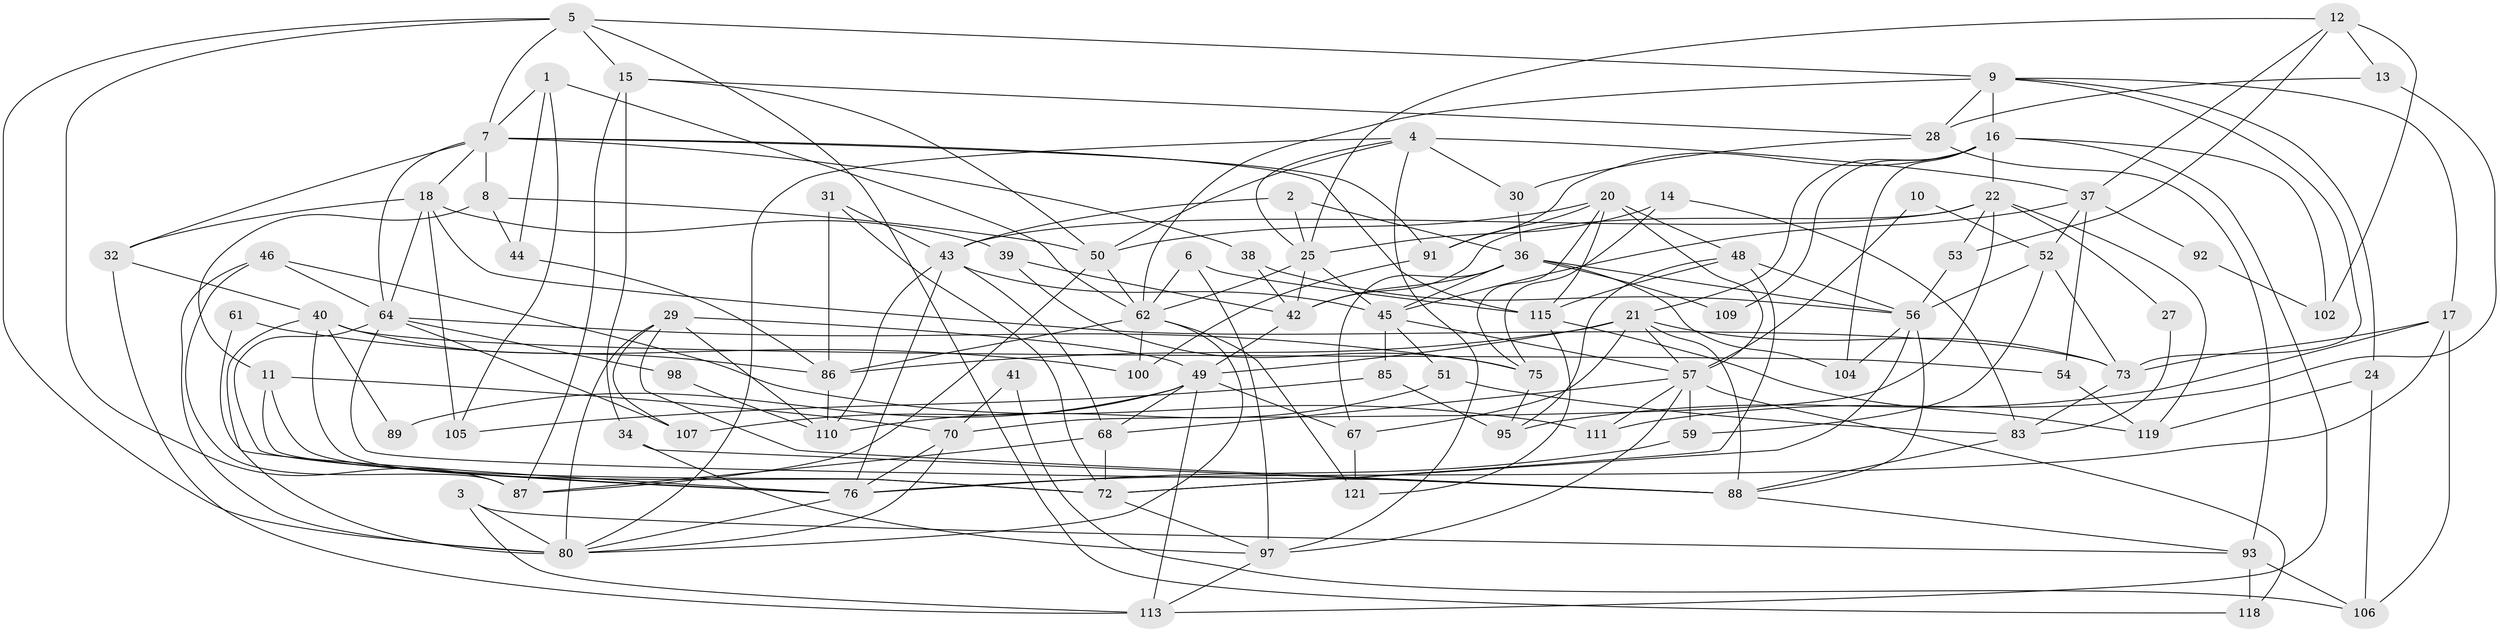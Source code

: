 // original degree distribution, {4: 0.25396825396825395, 3: 0.30952380952380953, 5: 0.16666666666666666, 8: 0.007936507936507936, 6: 0.11904761904761904, 2: 0.1111111111111111, 7: 0.031746031746031744}
// Generated by graph-tools (version 1.1) at 2025/11/02/27/25 16:11:24]
// undirected, 88 vertices, 209 edges
graph export_dot {
graph [start="1"]
  node [color=gray90,style=filled];
  1 [super="+19"];
  2;
  3;
  4 [super="+79"];
  5 [super="+103"];
  6;
  7 [super="+117"];
  8;
  9 [super="+71"];
  10;
  11 [super="+35"];
  12 [super="+81"];
  13;
  14;
  15;
  16 [super="+112"];
  17;
  18 [super="+23"];
  20 [super="+26"];
  21 [super="+96"];
  22 [super="+33"];
  24;
  25;
  27;
  28 [super="+116"];
  29 [super="+47"];
  30;
  31 [super="+126"];
  32;
  34;
  36 [super="+66"];
  37 [super="+78"];
  38;
  39;
  40 [super="+84"];
  41;
  42 [super="+58"];
  43 [super="+99"];
  44;
  45 [super="+55"];
  46;
  48 [super="+65"];
  49 [super="+63"];
  50 [super="+94"];
  51;
  52 [super="+60"];
  53;
  54 [super="+69"];
  56 [super="+122"];
  57 [super="+124"];
  59;
  61;
  62 [super="+74"];
  64 [super="+77"];
  67 [super="+90"];
  68;
  70 [super="+125"];
  72 [super="+82"];
  73 [super="+108"];
  75;
  76 [super="+123"];
  80 [super="+101"];
  83;
  85;
  86;
  87;
  88 [super="+114"];
  89;
  91;
  92;
  93 [super="+120"];
  95;
  97;
  98;
  100;
  102;
  104;
  105;
  106;
  107;
  109;
  110;
  111;
  113;
  115;
  118;
  119;
  121;
  1 -- 105;
  1 -- 7;
  1 -- 62;
  1 -- 44;
  2 -- 25;
  2 -- 36;
  2 -- 43;
  3 -- 113;
  3 -- 93;
  3 -- 80;
  4 -- 25;
  4 -- 37;
  4 -- 97;
  4 -- 50;
  4 -- 80;
  4 -- 30;
  5 -- 15;
  5 -- 118;
  5 -- 7;
  5 -- 9;
  5 -- 80;
  5 -- 87;
  6 -- 62;
  6 -- 97;
  6 -- 115;
  7 -- 115;
  7 -- 8;
  7 -- 18;
  7 -- 32;
  7 -- 38;
  7 -- 91;
  7 -- 64;
  8 -- 50;
  8 -- 11;
  8 -- 44;
  9 -- 16;
  9 -- 17;
  9 -- 28;
  9 -- 24;
  9 -- 62;
  9 -- 73;
  10 -- 57;
  10 -- 52;
  11 -- 70;
  11 -- 76;
  11 -- 72;
  12 -- 25;
  12 -- 102;
  12 -- 37;
  12 -- 53;
  12 -- 13;
  13 -- 111;
  13 -- 28;
  14 -- 25;
  14 -- 83;
  14 -- 75;
  15 -- 87;
  15 -- 34;
  15 -- 28;
  15 -- 50;
  16 -- 22;
  16 -- 102;
  16 -- 113;
  16 -- 21;
  16 -- 104;
  16 -- 91;
  16 -- 109;
  17 -- 95;
  17 -- 106;
  17 -- 76;
  17 -- 73;
  18 -- 32;
  18 -- 73;
  18 -- 105;
  18 -- 39;
  18 -- 64;
  20 -- 91;
  20 -- 75;
  20 -- 48;
  20 -- 50;
  20 -- 115;
  20 -- 57;
  21 -- 49 [weight=2];
  21 -- 86;
  21 -- 88;
  21 -- 73;
  21 -- 67;
  21 -- 57;
  22 -- 119;
  22 -- 27;
  22 -- 53;
  22 -- 42;
  22 -- 43;
  22 -- 70;
  24 -- 106;
  24 -- 119;
  25 -- 45;
  25 -- 42;
  25 -- 62;
  27 -- 83;
  28 -- 93 [weight=2];
  28 -- 30;
  29 -- 107;
  29 -- 110;
  29 -- 88;
  29 -- 49;
  29 -- 80;
  30 -- 36;
  31 -- 43;
  31 -- 86;
  31 -- 72;
  32 -- 113;
  32 -- 40;
  34 -- 97;
  34 -- 88;
  36 -- 104;
  36 -- 45;
  36 -- 56;
  36 -- 67;
  36 -- 109;
  36 -- 42;
  37 -- 92;
  37 -- 54;
  37 -- 52;
  37 -- 45;
  38 -- 42;
  38 -- 56;
  39 -- 75;
  39 -- 42;
  40 -- 86;
  40 -- 80;
  40 -- 54;
  40 -- 72;
  40 -- 89;
  41 -- 106;
  41 -- 70;
  42 -- 49;
  43 -- 110 [weight=2];
  43 -- 76;
  43 -- 68;
  43 -- 45;
  44 -- 86;
  45 -- 51;
  45 -- 85;
  45 -- 57;
  46 -- 87;
  46 -- 111;
  46 -- 64;
  46 -- 80;
  48 -- 95;
  48 -- 115;
  48 -- 72;
  48 -- 56;
  49 -- 68;
  49 -- 107;
  49 -- 89;
  49 -- 113;
  49 -- 67;
  50 -- 62;
  50 -- 87;
  51 -- 110;
  51 -- 83;
  52 -- 59;
  52 -- 56;
  52 -- 73;
  53 -- 56;
  54 -- 119;
  56 -- 104;
  56 -- 88;
  56 -- 72;
  57 -- 97;
  57 -- 68;
  57 -- 118;
  57 -- 59;
  57 -- 111;
  59 -- 76;
  61 -- 100;
  61 -- 76;
  62 -- 121;
  62 -- 100;
  62 -- 86;
  62 -- 80;
  64 -- 75;
  64 -- 98;
  64 -- 107;
  64 -- 88;
  64 -- 76;
  67 -- 121;
  68 -- 87;
  68 -- 72;
  70 -- 80;
  70 -- 76;
  72 -- 97;
  73 -- 83;
  75 -- 95;
  76 -- 80;
  83 -- 88;
  85 -- 95;
  85 -- 105;
  86 -- 110;
  88 -- 93;
  91 -- 100;
  92 -- 102;
  93 -- 118;
  93 -- 106;
  97 -- 113;
  98 -- 110;
  115 -- 119;
  115 -- 121;
}
